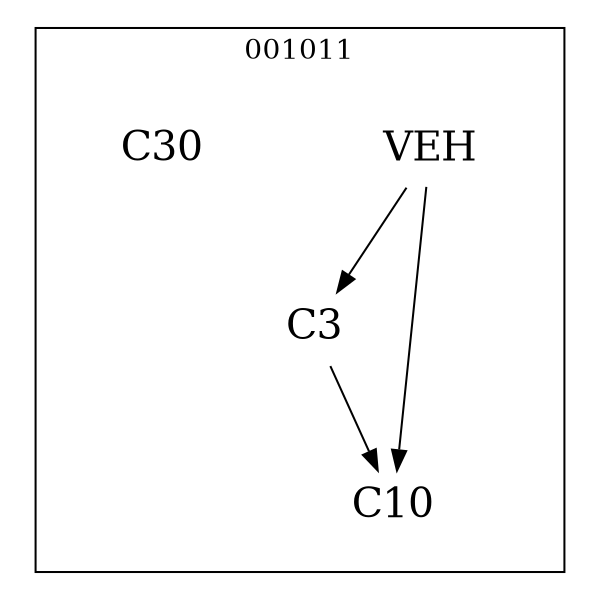 strict digraph DAGS {
	size = "4,4!" ; ratio ="fill"; subgraph cluster_0{
			labeldoc = "t";
			label = "001011";node	[label= VEH, shape = plaintext, fontsize=20] VEH;node	[label= C3, shape = plaintext, fontsize=20] C3;node	[label= C10, shape = plaintext, fontsize=20] C10;node	[label= C30, shape = plaintext, fontsize=20] C30;
VEH->C3;
VEH->C10;
C3->C10;
	}}